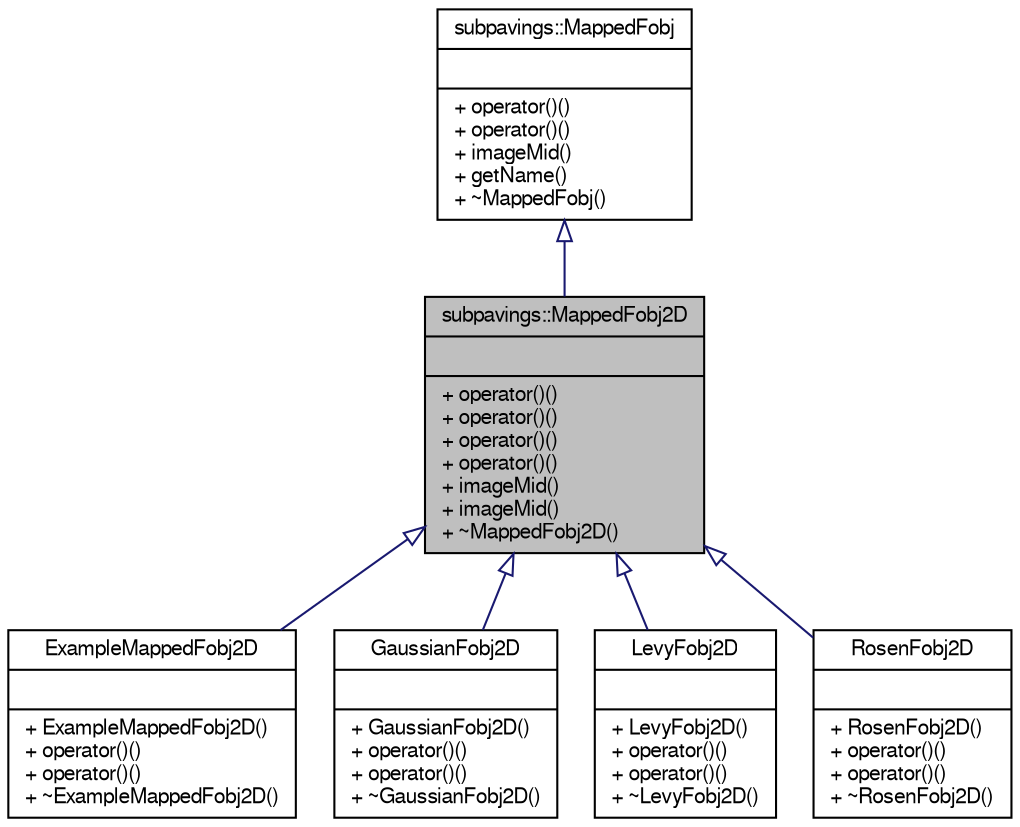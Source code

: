 digraph G
{
  edge [fontname="FreeSans",fontsize="10",labelfontname="FreeSans",labelfontsize="10"];
  node [fontname="FreeSans",fontsize="10",shape=record];
  Node1 [label="{subpavings::MappedFobj2D\n||+ operator()()\l+ operator()()\l+ operator()()\l+ operator()()\l+ imageMid()\l+ imageMid()\l+ ~MappedFobj2D()\l}",height=0.2,width=0.4,color="black", fillcolor="grey75", style="filled" fontcolor="black"];
  Node2 -> Node1 [dir="back",color="midnightblue",fontsize="10",style="solid",arrowtail="onormal",fontname="FreeSans"];
  Node2 [label="{subpavings::MappedFobj\n||+ operator()()\l+ operator()()\l+ imageMid()\l+ getName()\l+ ~MappedFobj()\l}",height=0.2,width=0.4,color="black", fillcolor="white", style="filled",URL="$classsubpavings_1_1MappedFobj.shtml"];
  Node1 -> Node3 [dir="back",color="midnightblue",fontsize="10",style="solid",arrowtail="onormal",fontname="FreeSans"];
  Node3 [label="{ExampleMappedFobj2D\n||+ ExampleMappedFobj2D()\l+ operator()()\l+ operator()()\l+ ~ExampleMappedFobj2D()\l}",height=0.2,width=0.4,color="black", fillcolor="white", style="filled",URL="$classExampleMappedFobj2D.shtml"];
  Node1 -> Node4 [dir="back",color="midnightblue",fontsize="10",style="solid",arrowtail="onormal",fontname="FreeSans"];
  Node4 [label="{GaussianFobj2D\n||+ GaussianFobj2D()\l+ operator()()\l+ operator()()\l+ ~GaussianFobj2D()\l}",height=0.2,width=0.4,color="black", fillcolor="white", style="filled",URL="$classGaussianFobj2D.shtml"];
  Node1 -> Node5 [dir="back",color="midnightblue",fontsize="10",style="solid",arrowtail="onormal",fontname="FreeSans"];
  Node5 [label="{LevyFobj2D\n||+ LevyFobj2D()\l+ operator()()\l+ operator()()\l+ ~LevyFobj2D()\l}",height=0.2,width=0.4,color="black", fillcolor="white", style="filled",URL="$classLevyFobj2D.shtml"];
  Node1 -> Node6 [dir="back",color="midnightblue",fontsize="10",style="solid",arrowtail="onormal",fontname="FreeSans"];
  Node6 [label="{RosenFobj2D\n||+ RosenFobj2D()\l+ operator()()\l+ operator()()\l+ ~RosenFobj2D()\l}",height=0.2,width=0.4,color="black", fillcolor="white", style="filled",URL="$classRosenFobj2D.shtml"];
}
